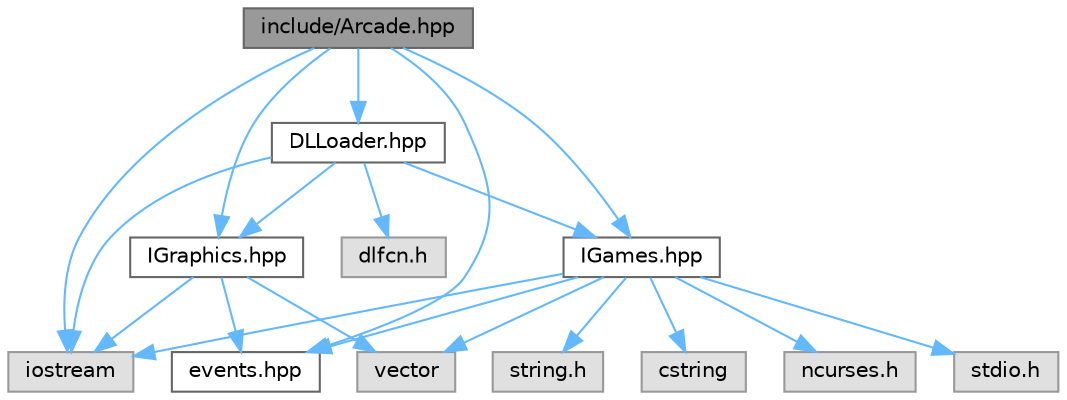 digraph "include/Arcade.hpp"
{
 // LATEX_PDF_SIZE
  bgcolor="transparent";
  edge [fontname=Helvetica,fontsize=10,labelfontname=Helvetica,labelfontsize=10];
  node [fontname=Helvetica,fontsize=10,shape=box,height=0.2,width=0.4];
  Node1 [label="include/Arcade.hpp",height=0.2,width=0.4,color="gray40", fillcolor="grey60", style="filled", fontcolor="black",tooltip="Ce fichier est le 'core' de l'arcade, c'est lui qui fait la jointure entre IGraphics et IGames."];
  Node1 -> Node2 [color="steelblue1",style="solid"];
  Node2 [label="iostream",height=0.2,width=0.4,color="grey60", fillcolor="#E0E0E0", style="filled",tooltip=" "];
  Node1 -> Node3 [color="steelblue1",style="solid"];
  Node3 [label="IGraphics.hpp",height=0.2,width=0.4,color="grey40", fillcolor="white", style="filled",URL="$IGraphics_8hpp.html",tooltip=" "];
  Node3 -> Node2 [color="steelblue1",style="solid"];
  Node3 -> Node4 [color="steelblue1",style="solid"];
  Node4 [label="vector",height=0.2,width=0.4,color="grey60", fillcolor="#E0E0E0", style="filled",tooltip=" "];
  Node3 -> Node5 [color="steelblue1",style="solid"];
  Node5 [label="events.hpp",height=0.2,width=0.4,color="grey40", fillcolor="white", style="filled",URL="$events_8hpp.html",tooltip="Ce fichier contient les définitions des différents events reçus par les librairies graphiques."];
  Node1 -> Node6 [color="steelblue1",style="solid"];
  Node6 [label="IGames.hpp",height=0.2,width=0.4,color="grey40", fillcolor="white", style="filled",URL="$IGames_8hpp.html",tooltip=" "];
  Node6 -> Node2 [color="steelblue1",style="solid"];
  Node6 -> Node7 [color="steelblue1",style="solid"];
  Node7 [label="stdio.h",height=0.2,width=0.4,color="grey60", fillcolor="#E0E0E0", style="filled",tooltip=" "];
  Node6 -> Node8 [color="steelblue1",style="solid"];
  Node8 [label="string.h",height=0.2,width=0.4,color="grey60", fillcolor="#E0E0E0", style="filled",tooltip=" "];
  Node6 -> Node9 [color="steelblue1",style="solid"];
  Node9 [label="cstring",height=0.2,width=0.4,color="grey60", fillcolor="#E0E0E0", style="filled",tooltip=" "];
  Node6 -> Node4 [color="steelblue1",style="solid"];
  Node6 -> Node10 [color="steelblue1",style="solid"];
  Node10 [label="ncurses.h",height=0.2,width=0.4,color="grey60", fillcolor="#E0E0E0", style="filled",tooltip=" "];
  Node6 -> Node5 [color="steelblue1",style="solid"];
  Node1 -> Node11 [color="steelblue1",style="solid"];
  Node11 [label="DLLoader.hpp",height=0.2,width=0.4,color="grey40", fillcolor="white", style="filled",URL="$DLLoader_8hpp.html",tooltip="Ce fichier est l'encapsulation de <dlfcn.h> en C."];
  Node11 -> Node2 [color="steelblue1",style="solid"];
  Node11 -> Node12 [color="steelblue1",style="solid"];
  Node12 [label="dlfcn.h",height=0.2,width=0.4,color="grey60", fillcolor="#E0E0E0", style="filled",tooltip=" "];
  Node11 -> Node3 [color="steelblue1",style="solid"];
  Node11 -> Node6 [color="steelblue1",style="solid"];
  Node1 -> Node5 [color="steelblue1",style="solid"];
}
